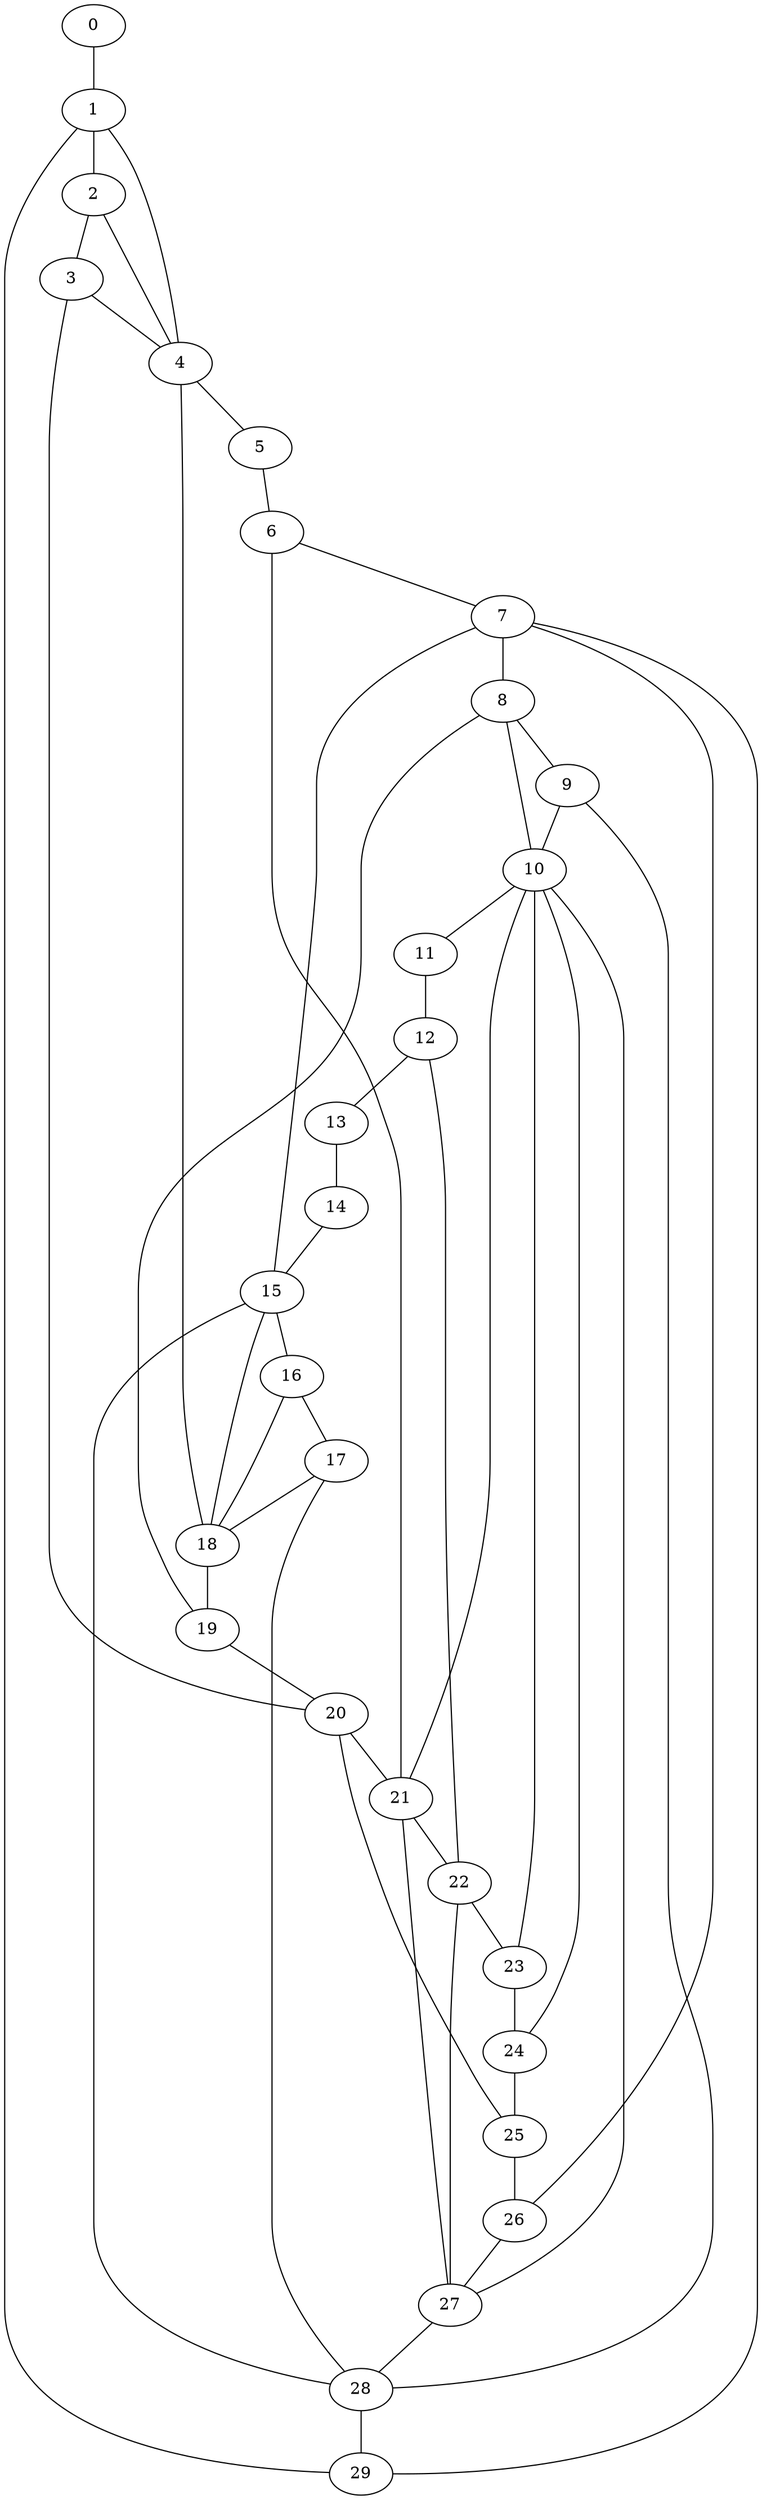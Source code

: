 
graph graphname {
    0 -- 1
1 -- 2
1 -- 29
1 -- 4
2 -- 3
2 -- 4
3 -- 4
3 -- 20
4 -- 5
4 -- 18
5 -- 6
6 -- 7
6 -- 21
7 -- 8
7 -- 29
7 -- 15
7 -- 26
8 -- 9
8 -- 19
8 -- 10
9 -- 10
9 -- 28
10 -- 11
10 -- 27
10 -- 24
10 -- 23
10 -- 21
11 -- 12
12 -- 13
12 -- 22
13 -- 14
14 -- 15
15 -- 16
15 -- 18
15 -- 28
16 -- 17
16 -- 18
17 -- 18
17 -- 28
18 -- 19
19 -- 20
20 -- 21
20 -- 25
21 -- 22
21 -- 27
22 -- 23
22 -- 27
23 -- 24
24 -- 25
25 -- 26
26 -- 27
27 -- 28
28 -- 29

}
